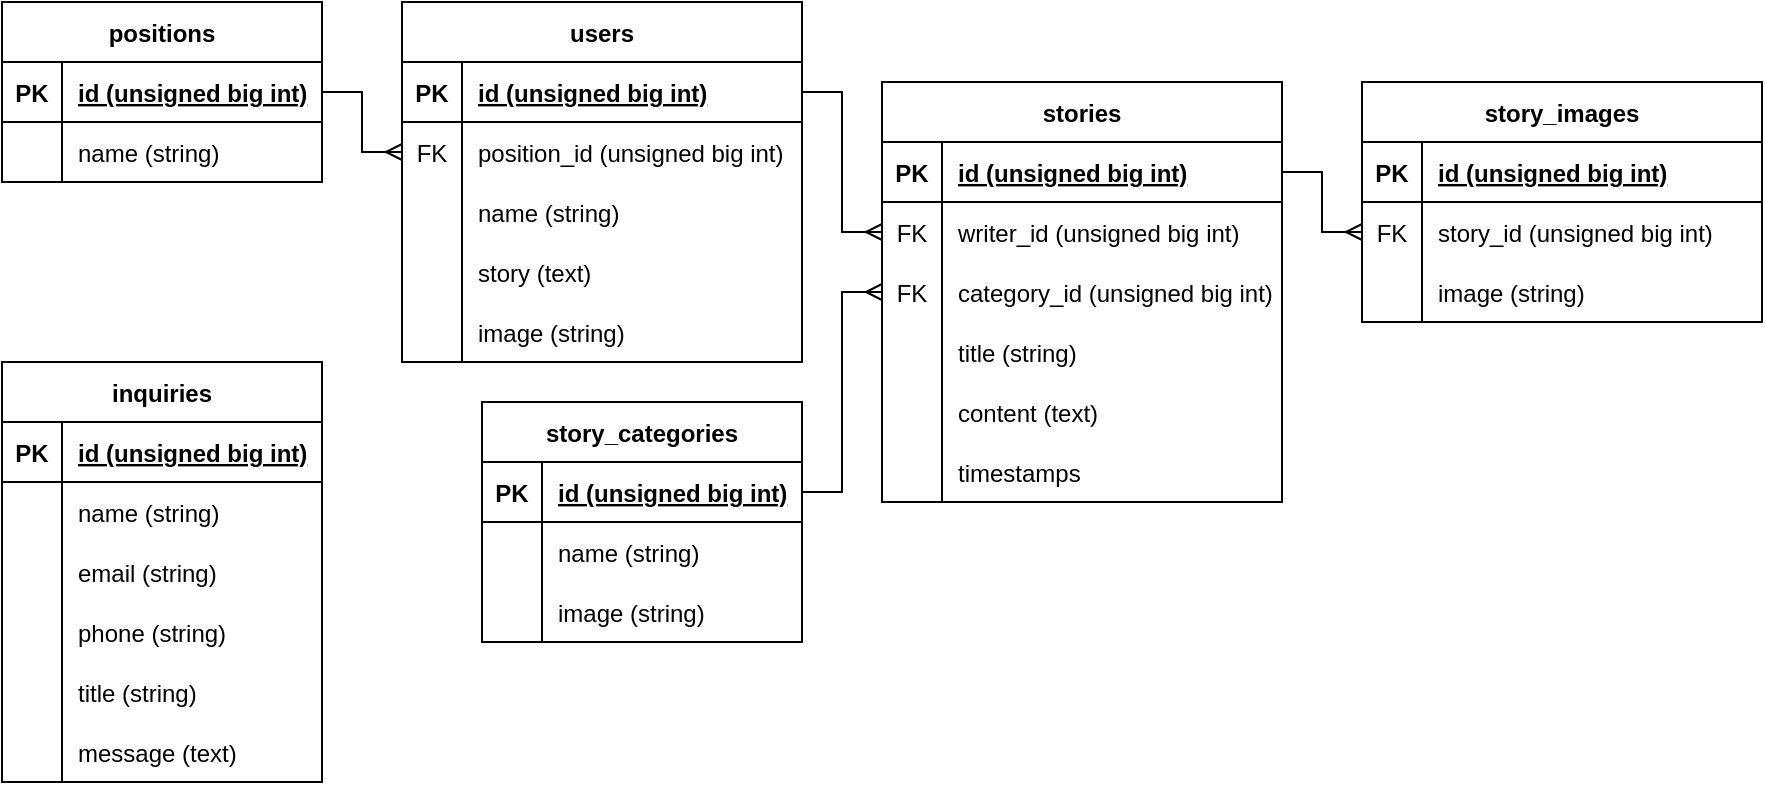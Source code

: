 <mxfile version="14.6.13" type="device"><diagram id="Sna-kwzrpa2yJCg8fB9-" name="Page-1"><mxGraphModel dx="767" dy="506" grid="1" gridSize="10" guides="1" tooltips="1" connect="1" arrows="1" fold="1" page="1" pageScale="1" pageWidth="850" pageHeight="1100" math="0" shadow="0"><root><mxCell id="0"/><mxCell id="1" parent="0"/><mxCell id="whKZpjP7WXEedP3kGPvA-33" style="edgeStyle=orthogonalEdgeStyle;rounded=0;orthogonalLoop=1;jettySize=auto;html=1;endArrow=ERmany;endFill=0;" parent="1" source="whKZpjP7WXEedP3kGPvA-1" target="whKZpjP7WXEedP3kGPvA-21" edge="1"><mxGeometry relative="1" as="geometry"/></mxCell><mxCell id="whKZpjP7WXEedP3kGPvA-1" value="positions" style="shape=table;startSize=30;container=1;collapsible=1;childLayout=tableLayout;fixedRows=1;rowLines=0;fontStyle=1;align=center;resizeLast=1;" parent="1" vertex="1"><mxGeometry x="40" y="40" width="160" height="90" as="geometry"/></mxCell><mxCell id="whKZpjP7WXEedP3kGPvA-2" value="" style="shape=partialRectangle;collapsible=0;dropTarget=0;pointerEvents=0;fillColor=none;top=0;left=0;bottom=1;right=0;points=[[0,0.5],[1,0.5]];portConstraint=eastwest;" parent="whKZpjP7WXEedP3kGPvA-1" vertex="1"><mxGeometry y="30" width="160" height="30" as="geometry"/></mxCell><mxCell id="whKZpjP7WXEedP3kGPvA-3" value="PK" style="shape=partialRectangle;connectable=0;fillColor=none;top=0;left=0;bottom=0;right=0;fontStyle=1;overflow=hidden;" parent="whKZpjP7WXEedP3kGPvA-2" vertex="1"><mxGeometry width="30" height="30" as="geometry"/></mxCell><mxCell id="whKZpjP7WXEedP3kGPvA-4" value="id (unsigned big int)" style="shape=partialRectangle;connectable=0;fillColor=none;top=0;left=0;bottom=0;right=0;align=left;spacingLeft=6;fontStyle=5;overflow=hidden;" parent="whKZpjP7WXEedP3kGPvA-2" vertex="1"><mxGeometry x="30" width="130" height="30" as="geometry"/></mxCell><mxCell id="whKZpjP7WXEedP3kGPvA-5" value="" style="shape=partialRectangle;collapsible=0;dropTarget=0;pointerEvents=0;fillColor=none;top=0;left=0;bottom=0;right=0;points=[[0,0.5],[1,0.5]];portConstraint=eastwest;" parent="whKZpjP7WXEedP3kGPvA-1" vertex="1"><mxGeometry y="60" width="160" height="30" as="geometry"/></mxCell><mxCell id="whKZpjP7WXEedP3kGPvA-6" value="" style="shape=partialRectangle;connectable=0;fillColor=none;top=0;left=0;bottom=0;right=0;editable=1;overflow=hidden;" parent="whKZpjP7WXEedP3kGPvA-5" vertex="1"><mxGeometry width="30" height="30" as="geometry"/></mxCell><mxCell id="whKZpjP7WXEedP3kGPvA-7" value="name (string)" style="shape=partialRectangle;connectable=0;fillColor=none;top=0;left=0;bottom=0;right=0;align=left;spacingLeft=6;overflow=hidden;" parent="whKZpjP7WXEedP3kGPvA-5" vertex="1"><mxGeometry x="30" width="130" height="30" as="geometry"/></mxCell><mxCell id="whKZpjP7WXEedP3kGPvA-17" value="users" style="shape=table;startSize=30;container=1;collapsible=1;childLayout=tableLayout;fixedRows=1;rowLines=0;fontStyle=1;align=center;resizeLast=1;" parent="1" vertex="1"><mxGeometry x="240" y="40" width="200" height="180" as="geometry"/></mxCell><mxCell id="whKZpjP7WXEedP3kGPvA-18" value="" style="shape=partialRectangle;collapsible=0;dropTarget=0;pointerEvents=0;fillColor=none;top=0;left=0;bottom=1;right=0;points=[[0,0.5],[1,0.5]];portConstraint=eastwest;" parent="whKZpjP7WXEedP3kGPvA-17" vertex="1"><mxGeometry y="30" width="200" height="30" as="geometry"/></mxCell><mxCell id="whKZpjP7WXEedP3kGPvA-19" value="PK" style="shape=partialRectangle;connectable=0;fillColor=none;top=0;left=0;bottom=0;right=0;fontStyle=1;overflow=hidden;" parent="whKZpjP7WXEedP3kGPvA-18" vertex="1"><mxGeometry width="30" height="30" as="geometry"/></mxCell><mxCell id="whKZpjP7WXEedP3kGPvA-20" value="id (unsigned big int)" style="shape=partialRectangle;connectable=0;fillColor=none;top=0;left=0;bottom=0;right=0;align=left;spacingLeft=6;fontStyle=5;overflow=hidden;" parent="whKZpjP7WXEedP3kGPvA-18" vertex="1"><mxGeometry x="30" width="170" height="30" as="geometry"/></mxCell><mxCell id="whKZpjP7WXEedP3kGPvA-21" value="" style="shape=partialRectangle;collapsible=0;dropTarget=0;pointerEvents=0;fillColor=none;top=0;left=0;bottom=0;right=0;points=[[0,0.5],[1,0.5]];portConstraint=eastwest;" parent="whKZpjP7WXEedP3kGPvA-17" vertex="1"><mxGeometry y="60" width="200" height="30" as="geometry"/></mxCell><mxCell id="whKZpjP7WXEedP3kGPvA-22" value="FK" style="shape=partialRectangle;connectable=0;fillColor=none;top=0;left=0;bottom=0;right=0;editable=1;overflow=hidden;" parent="whKZpjP7WXEedP3kGPvA-21" vertex="1"><mxGeometry width="30" height="30" as="geometry"/></mxCell><mxCell id="whKZpjP7WXEedP3kGPvA-23" value="position_id (unsigned big int)" style="shape=partialRectangle;connectable=0;fillColor=none;top=0;left=0;bottom=0;right=0;align=left;spacingLeft=6;overflow=hidden;" parent="whKZpjP7WXEedP3kGPvA-21" vertex="1"><mxGeometry x="30" width="170" height="30" as="geometry"/></mxCell><mxCell id="whKZpjP7WXEedP3kGPvA-24" value="" style="shape=partialRectangle;collapsible=0;dropTarget=0;pointerEvents=0;fillColor=none;top=0;left=0;bottom=0;right=0;points=[[0,0.5],[1,0.5]];portConstraint=eastwest;" parent="whKZpjP7WXEedP3kGPvA-17" vertex="1"><mxGeometry y="90" width="200" height="30" as="geometry"/></mxCell><mxCell id="whKZpjP7WXEedP3kGPvA-25" value="" style="shape=partialRectangle;connectable=0;fillColor=none;top=0;left=0;bottom=0;right=0;editable=1;overflow=hidden;" parent="whKZpjP7WXEedP3kGPvA-24" vertex="1"><mxGeometry width="30" height="30" as="geometry"/></mxCell><mxCell id="whKZpjP7WXEedP3kGPvA-26" value="name (string)" style="shape=partialRectangle;connectable=0;fillColor=none;top=0;left=0;bottom=0;right=0;align=left;spacingLeft=6;overflow=hidden;" parent="whKZpjP7WXEedP3kGPvA-24" vertex="1"><mxGeometry x="30" width="170" height="30" as="geometry"/></mxCell><mxCell id="whKZpjP7WXEedP3kGPvA-27" value="" style="shape=partialRectangle;collapsible=0;dropTarget=0;pointerEvents=0;fillColor=none;top=0;left=0;bottom=0;right=0;points=[[0,0.5],[1,0.5]];portConstraint=eastwest;" parent="whKZpjP7WXEedP3kGPvA-17" vertex="1"><mxGeometry y="120" width="200" height="30" as="geometry"/></mxCell><mxCell id="whKZpjP7WXEedP3kGPvA-28" value="" style="shape=partialRectangle;connectable=0;fillColor=none;top=0;left=0;bottom=0;right=0;editable=1;overflow=hidden;" parent="whKZpjP7WXEedP3kGPvA-27" vertex="1"><mxGeometry width="30" height="30" as="geometry"/></mxCell><mxCell id="whKZpjP7WXEedP3kGPvA-29" value="story (text)" style="shape=partialRectangle;connectable=0;fillColor=none;top=0;left=0;bottom=0;right=0;align=left;spacingLeft=6;overflow=hidden;" parent="whKZpjP7WXEedP3kGPvA-27" vertex="1"><mxGeometry x="30" width="170" height="30" as="geometry"/></mxCell><mxCell id="whKZpjP7WXEedP3kGPvA-30" value="" style="shape=partialRectangle;collapsible=0;dropTarget=0;pointerEvents=0;fillColor=none;top=0;left=0;bottom=0;right=0;points=[[0,0.5],[1,0.5]];portConstraint=eastwest;" parent="whKZpjP7WXEedP3kGPvA-17" vertex="1"><mxGeometry y="150" width="200" height="30" as="geometry"/></mxCell><mxCell id="whKZpjP7WXEedP3kGPvA-31" value="" style="shape=partialRectangle;connectable=0;fillColor=none;top=0;left=0;bottom=0;right=0;editable=1;overflow=hidden;" parent="whKZpjP7WXEedP3kGPvA-30" vertex="1"><mxGeometry width="30" height="30" as="geometry"/></mxCell><mxCell id="whKZpjP7WXEedP3kGPvA-32" value="image (string)" style="shape=partialRectangle;connectable=0;fillColor=none;top=0;left=0;bottom=0;right=0;align=left;spacingLeft=6;overflow=hidden;" parent="whKZpjP7WXEedP3kGPvA-30" vertex="1"><mxGeometry x="30" width="170" height="30" as="geometry"/></mxCell><mxCell id="whKZpjP7WXEedP3kGPvA-34" value="stories" style="shape=table;startSize=30;container=1;collapsible=1;childLayout=tableLayout;fixedRows=1;rowLines=0;fontStyle=1;align=center;resizeLast=1;" parent="1" vertex="1"><mxGeometry x="480" y="80" width="200" height="210" as="geometry"/></mxCell><mxCell id="whKZpjP7WXEedP3kGPvA-35" value="" style="shape=partialRectangle;collapsible=0;dropTarget=0;pointerEvents=0;fillColor=none;top=0;left=0;bottom=1;right=0;points=[[0,0.5],[1,0.5]];portConstraint=eastwest;" parent="whKZpjP7WXEedP3kGPvA-34" vertex="1"><mxGeometry y="30" width="200" height="30" as="geometry"/></mxCell><mxCell id="whKZpjP7WXEedP3kGPvA-36" value="PK" style="shape=partialRectangle;connectable=0;fillColor=none;top=0;left=0;bottom=0;right=0;fontStyle=1;overflow=hidden;" parent="whKZpjP7WXEedP3kGPvA-35" vertex="1"><mxGeometry width="30" height="30" as="geometry"/></mxCell><mxCell id="whKZpjP7WXEedP3kGPvA-37" value="id (unsigned big int)" style="shape=partialRectangle;connectable=0;fillColor=none;top=0;left=0;bottom=0;right=0;align=left;spacingLeft=6;fontStyle=5;overflow=hidden;" parent="whKZpjP7WXEedP3kGPvA-35" vertex="1"><mxGeometry x="30" width="170" height="30" as="geometry"/></mxCell><mxCell id="whKZpjP7WXEedP3kGPvA-41" value="" style="shape=partialRectangle;collapsible=0;dropTarget=0;pointerEvents=0;fillColor=none;top=0;left=0;bottom=0;right=0;points=[[0,0.5],[1,0.5]];portConstraint=eastwest;" parent="whKZpjP7WXEedP3kGPvA-34" vertex="1"><mxGeometry y="60" width="200" height="30" as="geometry"/></mxCell><mxCell id="whKZpjP7WXEedP3kGPvA-42" value="FK" style="shape=partialRectangle;connectable=0;fillColor=none;top=0;left=0;bottom=0;right=0;editable=1;overflow=hidden;" parent="whKZpjP7WXEedP3kGPvA-41" vertex="1"><mxGeometry width="30" height="30" as="geometry"/></mxCell><mxCell id="whKZpjP7WXEedP3kGPvA-43" value="writer_id (unsigned big int)" style="shape=partialRectangle;connectable=0;fillColor=none;top=0;left=0;bottom=0;right=0;align=left;spacingLeft=6;overflow=hidden;" parent="whKZpjP7WXEedP3kGPvA-41" vertex="1"><mxGeometry x="30" width="170" height="30" as="geometry"/></mxCell><mxCell id="whKZpjP7WXEedP3kGPvA-77" value="" style="shape=partialRectangle;collapsible=0;dropTarget=0;pointerEvents=0;fillColor=none;top=0;left=0;bottom=0;right=0;points=[[0,0.5],[1,0.5]];portConstraint=eastwest;" parent="whKZpjP7WXEedP3kGPvA-34" vertex="1"><mxGeometry y="90" width="200" height="30" as="geometry"/></mxCell><mxCell id="whKZpjP7WXEedP3kGPvA-78" value="FK" style="shape=partialRectangle;connectable=0;fillColor=none;top=0;left=0;bottom=0;right=0;editable=1;overflow=hidden;" parent="whKZpjP7WXEedP3kGPvA-77" vertex="1"><mxGeometry width="30" height="30" as="geometry"/></mxCell><mxCell id="whKZpjP7WXEedP3kGPvA-79" value="category_id (unsigned big int)" style="shape=partialRectangle;connectable=0;fillColor=none;top=0;left=0;bottom=0;right=0;align=left;spacingLeft=6;overflow=hidden;" parent="whKZpjP7WXEedP3kGPvA-77" vertex="1"><mxGeometry x="30" width="170" height="30" as="geometry"/></mxCell><mxCell id="whKZpjP7WXEedP3kGPvA-38" value="" style="shape=partialRectangle;collapsible=0;dropTarget=0;pointerEvents=0;fillColor=none;top=0;left=0;bottom=0;right=0;points=[[0,0.5],[1,0.5]];portConstraint=eastwest;" parent="whKZpjP7WXEedP3kGPvA-34" vertex="1"><mxGeometry y="120" width="200" height="30" as="geometry"/></mxCell><mxCell id="whKZpjP7WXEedP3kGPvA-39" value="" style="shape=partialRectangle;connectable=0;fillColor=none;top=0;left=0;bottom=0;right=0;editable=1;overflow=hidden;" parent="whKZpjP7WXEedP3kGPvA-38" vertex="1"><mxGeometry width="30" height="30" as="geometry"/></mxCell><mxCell id="whKZpjP7WXEedP3kGPvA-40" value="title (string)" style="shape=partialRectangle;connectable=0;fillColor=none;top=0;left=0;bottom=0;right=0;align=left;spacingLeft=6;overflow=hidden;" parent="whKZpjP7WXEedP3kGPvA-38" vertex="1"><mxGeometry x="30" width="170" height="30" as="geometry"/></mxCell><mxCell id="8q5PFkNJX6JYjgy48q4p-1" value="" style="shape=partialRectangle;collapsible=0;dropTarget=0;pointerEvents=0;fillColor=none;top=0;left=0;bottom=0;right=0;points=[[0,0.5],[1,0.5]];portConstraint=eastwest;" vertex="1" parent="whKZpjP7WXEedP3kGPvA-34"><mxGeometry y="150" width="200" height="30" as="geometry"/></mxCell><mxCell id="8q5PFkNJX6JYjgy48q4p-2" value="" style="shape=partialRectangle;connectable=0;fillColor=none;top=0;left=0;bottom=0;right=0;editable=1;overflow=hidden;" vertex="1" parent="8q5PFkNJX6JYjgy48q4p-1"><mxGeometry width="30" height="30" as="geometry"/></mxCell><mxCell id="8q5PFkNJX6JYjgy48q4p-3" value="content (text)" style="shape=partialRectangle;connectable=0;fillColor=none;top=0;left=0;bottom=0;right=0;align=left;spacingLeft=6;overflow=hidden;" vertex="1" parent="8q5PFkNJX6JYjgy48q4p-1"><mxGeometry x="30" width="170" height="30" as="geometry"/></mxCell><mxCell id="whKZpjP7WXEedP3kGPvA-44" value="" style="shape=partialRectangle;collapsible=0;dropTarget=0;pointerEvents=0;fillColor=none;top=0;left=0;bottom=0;right=0;points=[[0,0.5],[1,0.5]];portConstraint=eastwest;" parent="whKZpjP7WXEedP3kGPvA-34" vertex="1"><mxGeometry y="180" width="200" height="30" as="geometry"/></mxCell><mxCell id="whKZpjP7WXEedP3kGPvA-45" value="" style="shape=partialRectangle;connectable=0;fillColor=none;top=0;left=0;bottom=0;right=0;editable=1;overflow=hidden;" parent="whKZpjP7WXEedP3kGPvA-44" vertex="1"><mxGeometry width="30" height="30" as="geometry"/></mxCell><mxCell id="whKZpjP7WXEedP3kGPvA-46" value="timestamps" style="shape=partialRectangle;connectable=0;fillColor=none;top=0;left=0;bottom=0;right=0;align=left;spacingLeft=6;overflow=hidden;" parent="whKZpjP7WXEedP3kGPvA-44" vertex="1"><mxGeometry x="30" width="170" height="30" as="geometry"/></mxCell><mxCell id="whKZpjP7WXEedP3kGPvA-50" style="edgeStyle=orthogonalEdgeStyle;rounded=0;orthogonalLoop=1;jettySize=auto;html=1;entryX=0;entryY=0.5;entryDx=0;entryDy=0;endArrow=ERmany;endFill=0;" parent="1" source="whKZpjP7WXEedP3kGPvA-18" target="whKZpjP7WXEedP3kGPvA-41" edge="1"><mxGeometry relative="1" as="geometry"/></mxCell><mxCell id="whKZpjP7WXEedP3kGPvA-51" value="story_categories" style="shape=table;startSize=30;container=1;collapsible=1;childLayout=tableLayout;fixedRows=1;rowLines=0;fontStyle=1;align=center;resizeLast=1;" parent="1" vertex="1"><mxGeometry x="280" y="240" width="160" height="120" as="geometry"/></mxCell><mxCell id="whKZpjP7WXEedP3kGPvA-52" value="" style="shape=partialRectangle;collapsible=0;dropTarget=0;pointerEvents=0;fillColor=none;top=0;left=0;bottom=1;right=0;points=[[0,0.5],[1,0.5]];portConstraint=eastwest;" parent="whKZpjP7WXEedP3kGPvA-51" vertex="1"><mxGeometry y="30" width="160" height="30" as="geometry"/></mxCell><mxCell id="whKZpjP7WXEedP3kGPvA-53" value="PK" style="shape=partialRectangle;connectable=0;fillColor=none;top=0;left=0;bottom=0;right=0;fontStyle=1;overflow=hidden;" parent="whKZpjP7WXEedP3kGPvA-52" vertex="1"><mxGeometry width="30" height="30" as="geometry"/></mxCell><mxCell id="whKZpjP7WXEedP3kGPvA-54" value="id (unsigned big int)" style="shape=partialRectangle;connectable=0;fillColor=none;top=0;left=0;bottom=0;right=0;align=left;spacingLeft=6;fontStyle=5;overflow=hidden;" parent="whKZpjP7WXEedP3kGPvA-52" vertex="1"><mxGeometry x="30" width="130" height="30" as="geometry"/></mxCell><mxCell id="whKZpjP7WXEedP3kGPvA-55" value="" style="shape=partialRectangle;collapsible=0;dropTarget=0;pointerEvents=0;fillColor=none;top=0;left=0;bottom=0;right=0;points=[[0,0.5],[1,0.5]];portConstraint=eastwest;" parent="whKZpjP7WXEedP3kGPvA-51" vertex="1"><mxGeometry y="60" width="160" height="30" as="geometry"/></mxCell><mxCell id="whKZpjP7WXEedP3kGPvA-56" value="" style="shape=partialRectangle;connectable=0;fillColor=none;top=0;left=0;bottom=0;right=0;editable=1;overflow=hidden;" parent="whKZpjP7WXEedP3kGPvA-55" vertex="1"><mxGeometry width="30" height="30" as="geometry"/></mxCell><mxCell id="whKZpjP7WXEedP3kGPvA-57" value="name (string)" style="shape=partialRectangle;connectable=0;fillColor=none;top=0;left=0;bottom=0;right=0;align=left;spacingLeft=6;overflow=hidden;" parent="whKZpjP7WXEedP3kGPvA-55" vertex="1"><mxGeometry x="30" width="130" height="30" as="geometry"/></mxCell><mxCell id="whKZpjP7WXEedP3kGPvA-58" value="" style="shape=partialRectangle;collapsible=0;dropTarget=0;pointerEvents=0;fillColor=none;top=0;left=0;bottom=0;right=0;points=[[0,0.5],[1,0.5]];portConstraint=eastwest;" parent="whKZpjP7WXEedP3kGPvA-51" vertex="1"><mxGeometry y="90" width="160" height="30" as="geometry"/></mxCell><mxCell id="whKZpjP7WXEedP3kGPvA-59" value="" style="shape=partialRectangle;connectable=0;fillColor=none;top=0;left=0;bottom=0;right=0;editable=1;overflow=hidden;" parent="whKZpjP7WXEedP3kGPvA-58" vertex="1"><mxGeometry width="30" height="30" as="geometry"/></mxCell><mxCell id="whKZpjP7WXEedP3kGPvA-60" value="image (string)" style="shape=partialRectangle;connectable=0;fillColor=none;top=0;left=0;bottom=0;right=0;align=left;spacingLeft=6;overflow=hidden;" parent="whKZpjP7WXEedP3kGPvA-58" vertex="1"><mxGeometry x="30" width="130" height="30" as="geometry"/></mxCell><mxCell id="whKZpjP7WXEedP3kGPvA-67" value="story_images" style="shape=table;startSize=30;container=1;collapsible=1;childLayout=tableLayout;fixedRows=1;rowLines=0;fontStyle=1;align=center;resizeLast=1;" parent="1" vertex="1"><mxGeometry x="720" y="80" width="200" height="120" as="geometry"/></mxCell><mxCell id="whKZpjP7WXEedP3kGPvA-68" value="" style="shape=partialRectangle;collapsible=0;dropTarget=0;pointerEvents=0;fillColor=none;top=0;left=0;bottom=1;right=0;points=[[0,0.5],[1,0.5]];portConstraint=eastwest;" parent="whKZpjP7WXEedP3kGPvA-67" vertex="1"><mxGeometry y="30" width="200" height="30" as="geometry"/></mxCell><mxCell id="whKZpjP7WXEedP3kGPvA-69" value="PK" style="shape=partialRectangle;connectable=0;fillColor=none;top=0;left=0;bottom=0;right=0;fontStyle=1;overflow=hidden;" parent="whKZpjP7WXEedP3kGPvA-68" vertex="1"><mxGeometry width="30" height="30" as="geometry"/></mxCell><mxCell id="whKZpjP7WXEedP3kGPvA-70" value="id (unsigned big int)" style="shape=partialRectangle;connectable=0;fillColor=none;top=0;left=0;bottom=0;right=0;align=left;spacingLeft=6;fontStyle=5;overflow=hidden;" parent="whKZpjP7WXEedP3kGPvA-68" vertex="1"><mxGeometry x="30" width="170" height="30" as="geometry"/></mxCell><mxCell id="whKZpjP7WXEedP3kGPvA-71" value="" style="shape=partialRectangle;collapsible=0;dropTarget=0;pointerEvents=0;fillColor=none;top=0;left=0;bottom=0;right=0;points=[[0,0.5],[1,0.5]];portConstraint=eastwest;" parent="whKZpjP7WXEedP3kGPvA-67" vertex="1"><mxGeometry y="60" width="200" height="30" as="geometry"/></mxCell><mxCell id="whKZpjP7WXEedP3kGPvA-72" value="FK" style="shape=partialRectangle;connectable=0;fillColor=none;top=0;left=0;bottom=0;right=0;editable=1;overflow=hidden;" parent="whKZpjP7WXEedP3kGPvA-71" vertex="1"><mxGeometry width="30" height="30" as="geometry"/></mxCell><mxCell id="whKZpjP7WXEedP3kGPvA-73" value="story_id (unsigned big int)" style="shape=partialRectangle;connectable=0;fillColor=none;top=0;left=0;bottom=0;right=0;align=left;spacingLeft=6;overflow=hidden;" parent="whKZpjP7WXEedP3kGPvA-71" vertex="1"><mxGeometry x="30" width="170" height="30" as="geometry"/></mxCell><mxCell id="whKZpjP7WXEedP3kGPvA-74" value="" style="shape=partialRectangle;collapsible=0;dropTarget=0;pointerEvents=0;fillColor=none;top=0;left=0;bottom=0;right=0;points=[[0,0.5],[1,0.5]];portConstraint=eastwest;" parent="whKZpjP7WXEedP3kGPvA-67" vertex="1"><mxGeometry y="90" width="200" height="30" as="geometry"/></mxCell><mxCell id="whKZpjP7WXEedP3kGPvA-75" value="" style="shape=partialRectangle;connectable=0;fillColor=none;top=0;left=0;bottom=0;right=0;editable=1;overflow=hidden;" parent="whKZpjP7WXEedP3kGPvA-74" vertex="1"><mxGeometry width="30" height="30" as="geometry"/></mxCell><mxCell id="whKZpjP7WXEedP3kGPvA-76" value="image (string)" style="shape=partialRectangle;connectable=0;fillColor=none;top=0;left=0;bottom=0;right=0;align=left;spacingLeft=6;overflow=hidden;" parent="whKZpjP7WXEedP3kGPvA-74" vertex="1"><mxGeometry x="30" width="170" height="30" as="geometry"/></mxCell><mxCell id="whKZpjP7WXEedP3kGPvA-80" style="edgeStyle=orthogonalEdgeStyle;rounded=0;orthogonalLoop=1;jettySize=auto;html=1;entryX=0;entryY=0.5;entryDx=0;entryDy=0;endArrow=ERmany;endFill=0;" parent="1" source="whKZpjP7WXEedP3kGPvA-52" target="whKZpjP7WXEedP3kGPvA-77" edge="1"><mxGeometry relative="1" as="geometry"/></mxCell><mxCell id="whKZpjP7WXEedP3kGPvA-81" style="edgeStyle=orthogonalEdgeStyle;rounded=0;orthogonalLoop=1;jettySize=auto;html=1;entryX=0;entryY=0.5;entryDx=0;entryDy=0;endArrow=ERmany;endFill=0;" parent="1" source="whKZpjP7WXEedP3kGPvA-35" target="whKZpjP7WXEedP3kGPvA-71" edge="1"><mxGeometry relative="1" as="geometry"/></mxCell><mxCell id="8q5PFkNJX6JYjgy48q4p-4" value="inquiries" style="shape=table;startSize=30;container=1;collapsible=1;childLayout=tableLayout;fixedRows=1;rowLines=0;fontStyle=1;align=center;resizeLast=1;" vertex="1" parent="1"><mxGeometry x="40" y="220" width="160" height="210" as="geometry"/></mxCell><mxCell id="8q5PFkNJX6JYjgy48q4p-5" value="" style="shape=partialRectangle;collapsible=0;dropTarget=0;pointerEvents=0;fillColor=none;top=0;left=0;bottom=1;right=0;points=[[0,0.5],[1,0.5]];portConstraint=eastwest;" vertex="1" parent="8q5PFkNJX6JYjgy48q4p-4"><mxGeometry y="30" width="160" height="30" as="geometry"/></mxCell><mxCell id="8q5PFkNJX6JYjgy48q4p-6" value="PK" style="shape=partialRectangle;connectable=0;fillColor=none;top=0;left=0;bottom=0;right=0;fontStyle=1;overflow=hidden;" vertex="1" parent="8q5PFkNJX6JYjgy48q4p-5"><mxGeometry width="30" height="30" as="geometry"/></mxCell><mxCell id="8q5PFkNJX6JYjgy48q4p-7" value="id (unsigned big int)" style="shape=partialRectangle;connectable=0;fillColor=none;top=0;left=0;bottom=0;right=0;align=left;spacingLeft=6;fontStyle=5;overflow=hidden;" vertex="1" parent="8q5PFkNJX6JYjgy48q4p-5"><mxGeometry x="30" width="130" height="30" as="geometry"/></mxCell><mxCell id="8q5PFkNJX6JYjgy48q4p-8" value="" style="shape=partialRectangle;collapsible=0;dropTarget=0;pointerEvents=0;fillColor=none;top=0;left=0;bottom=0;right=0;points=[[0,0.5],[1,0.5]];portConstraint=eastwest;" vertex="1" parent="8q5PFkNJX6JYjgy48q4p-4"><mxGeometry y="60" width="160" height="30" as="geometry"/></mxCell><mxCell id="8q5PFkNJX6JYjgy48q4p-9" value="" style="shape=partialRectangle;connectable=0;fillColor=none;top=0;left=0;bottom=0;right=0;editable=1;overflow=hidden;" vertex="1" parent="8q5PFkNJX6JYjgy48q4p-8"><mxGeometry width="30" height="30" as="geometry"/></mxCell><mxCell id="8q5PFkNJX6JYjgy48q4p-10" value="name (string)" style="shape=partialRectangle;connectable=0;fillColor=none;top=0;left=0;bottom=0;right=0;align=left;spacingLeft=6;overflow=hidden;" vertex="1" parent="8q5PFkNJX6JYjgy48q4p-8"><mxGeometry x="30" width="130" height="30" as="geometry"/></mxCell><mxCell id="8q5PFkNJX6JYjgy48q4p-11" value="" style="shape=partialRectangle;collapsible=0;dropTarget=0;pointerEvents=0;fillColor=none;top=0;left=0;bottom=0;right=0;points=[[0,0.5],[1,0.5]];portConstraint=eastwest;" vertex="1" parent="8q5PFkNJX6JYjgy48q4p-4"><mxGeometry y="90" width="160" height="30" as="geometry"/></mxCell><mxCell id="8q5PFkNJX6JYjgy48q4p-12" value="" style="shape=partialRectangle;connectable=0;fillColor=none;top=0;left=0;bottom=0;right=0;editable=1;overflow=hidden;" vertex="1" parent="8q5PFkNJX6JYjgy48q4p-11"><mxGeometry width="30" height="30" as="geometry"/></mxCell><mxCell id="8q5PFkNJX6JYjgy48q4p-13" value="email (string)" style="shape=partialRectangle;connectable=0;fillColor=none;top=0;left=0;bottom=0;right=0;align=left;spacingLeft=6;overflow=hidden;" vertex="1" parent="8q5PFkNJX6JYjgy48q4p-11"><mxGeometry x="30" width="130" height="30" as="geometry"/></mxCell><mxCell id="8q5PFkNJX6JYjgy48q4p-14" value="" style="shape=partialRectangle;collapsible=0;dropTarget=0;pointerEvents=0;fillColor=none;top=0;left=0;bottom=0;right=0;points=[[0,0.5],[1,0.5]];portConstraint=eastwest;" vertex="1" parent="8q5PFkNJX6JYjgy48q4p-4"><mxGeometry y="120" width="160" height="30" as="geometry"/></mxCell><mxCell id="8q5PFkNJX6JYjgy48q4p-15" value="" style="shape=partialRectangle;connectable=0;fillColor=none;top=0;left=0;bottom=0;right=0;editable=1;overflow=hidden;" vertex="1" parent="8q5PFkNJX6JYjgy48q4p-14"><mxGeometry width="30" height="30" as="geometry"/></mxCell><mxCell id="8q5PFkNJX6JYjgy48q4p-16" value="phone (string)" style="shape=partialRectangle;connectable=0;fillColor=none;top=0;left=0;bottom=0;right=0;align=left;spacingLeft=6;overflow=hidden;" vertex="1" parent="8q5PFkNJX6JYjgy48q4p-14"><mxGeometry x="30" width="130" height="30" as="geometry"/></mxCell><mxCell id="8q5PFkNJX6JYjgy48q4p-17" value="" style="shape=partialRectangle;collapsible=0;dropTarget=0;pointerEvents=0;fillColor=none;top=0;left=0;bottom=0;right=0;points=[[0,0.5],[1,0.5]];portConstraint=eastwest;" vertex="1" parent="8q5PFkNJX6JYjgy48q4p-4"><mxGeometry y="150" width="160" height="30" as="geometry"/></mxCell><mxCell id="8q5PFkNJX6JYjgy48q4p-18" value="" style="shape=partialRectangle;connectable=0;fillColor=none;top=0;left=0;bottom=0;right=0;editable=1;overflow=hidden;" vertex="1" parent="8q5PFkNJX6JYjgy48q4p-17"><mxGeometry width="30" height="30" as="geometry"/></mxCell><mxCell id="8q5PFkNJX6JYjgy48q4p-19" value="title (string)" style="shape=partialRectangle;connectable=0;fillColor=none;top=0;left=0;bottom=0;right=0;align=left;spacingLeft=6;overflow=hidden;" vertex="1" parent="8q5PFkNJX6JYjgy48q4p-17"><mxGeometry x="30" width="130" height="30" as="geometry"/></mxCell><mxCell id="8q5PFkNJX6JYjgy48q4p-20" value="" style="shape=partialRectangle;collapsible=0;dropTarget=0;pointerEvents=0;fillColor=none;top=0;left=0;bottom=0;right=0;points=[[0,0.5],[1,0.5]];portConstraint=eastwest;" vertex="1" parent="8q5PFkNJX6JYjgy48q4p-4"><mxGeometry y="180" width="160" height="30" as="geometry"/></mxCell><mxCell id="8q5PFkNJX6JYjgy48q4p-21" value="" style="shape=partialRectangle;connectable=0;fillColor=none;top=0;left=0;bottom=0;right=0;editable=1;overflow=hidden;" vertex="1" parent="8q5PFkNJX6JYjgy48q4p-20"><mxGeometry width="30" height="30" as="geometry"/></mxCell><mxCell id="8q5PFkNJX6JYjgy48q4p-22" value="message (text)" style="shape=partialRectangle;connectable=0;fillColor=none;top=0;left=0;bottom=0;right=0;align=left;spacingLeft=6;overflow=hidden;" vertex="1" parent="8q5PFkNJX6JYjgy48q4p-20"><mxGeometry x="30" width="130" height="30" as="geometry"/></mxCell></root></mxGraphModel></diagram></mxfile>